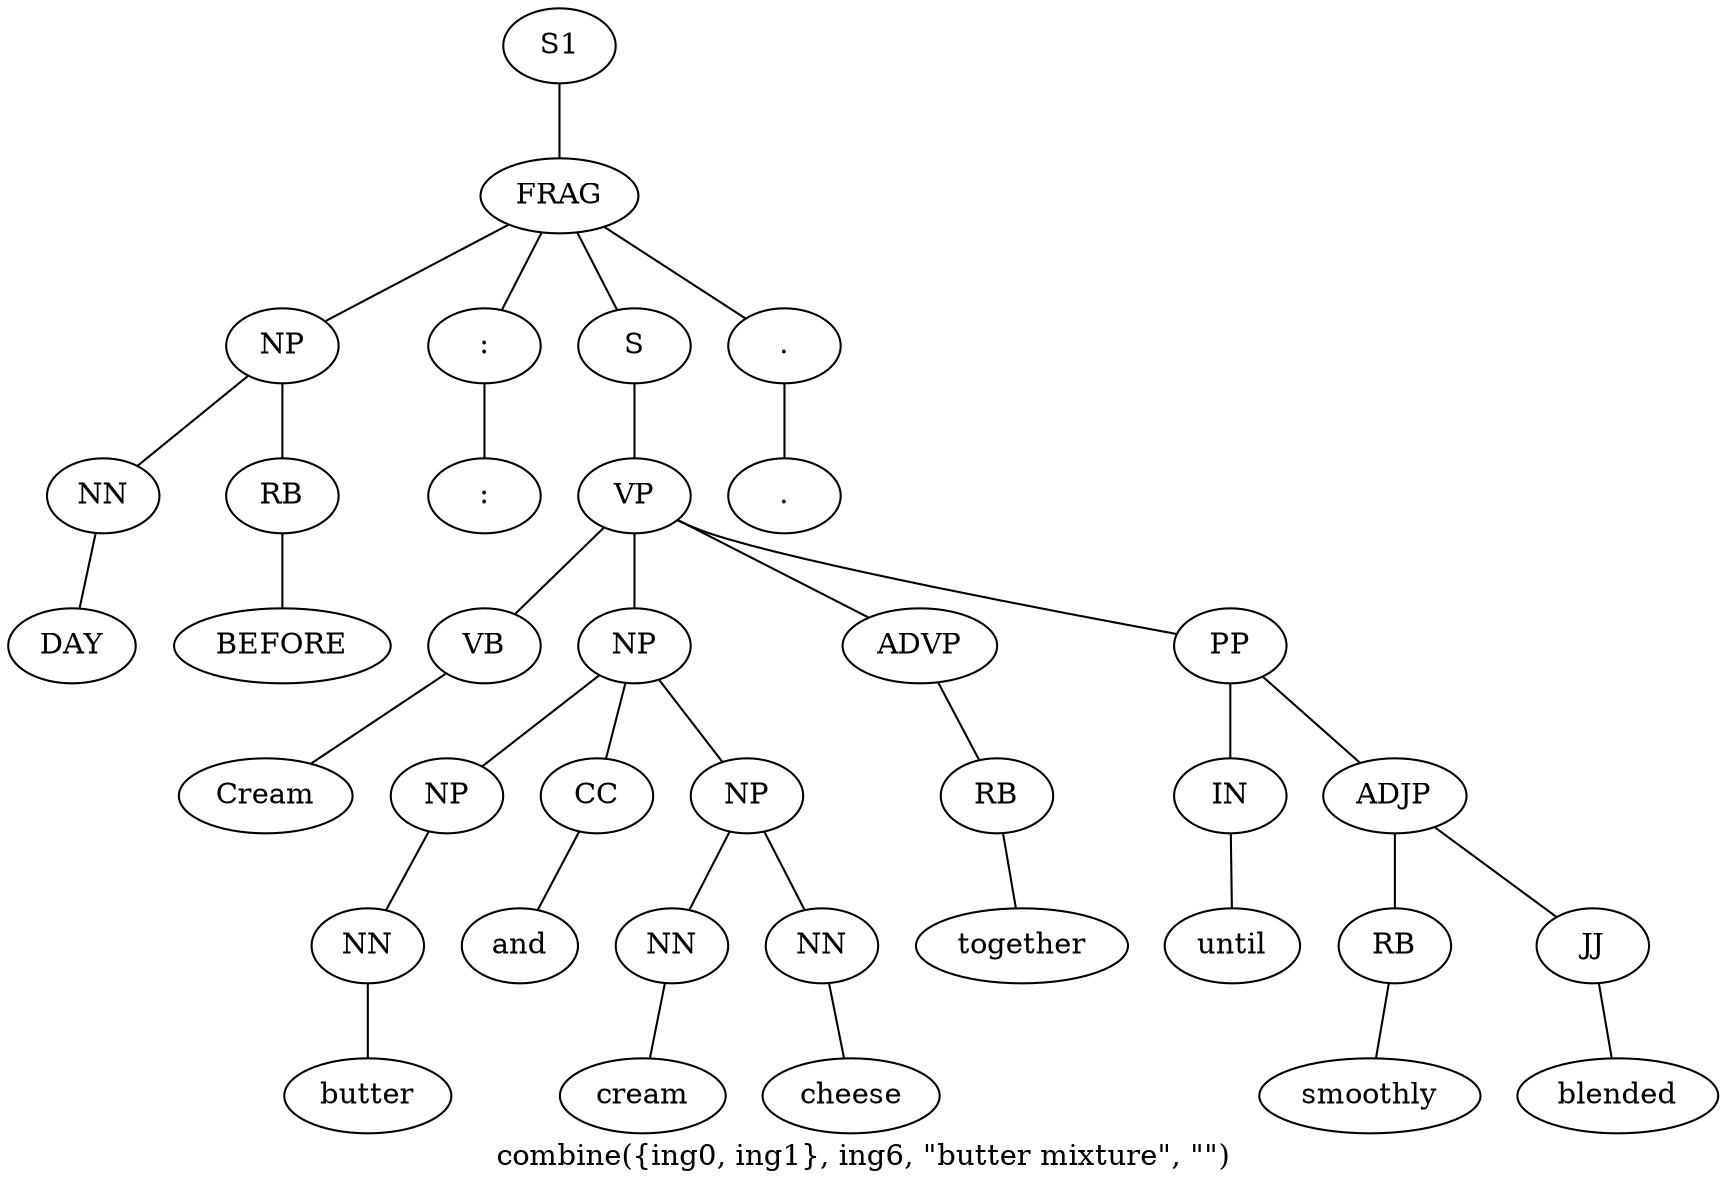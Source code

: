 graph SyntaxGraph {
	label = "combine({ing0, ing1}, ing6, \"butter mixture\", \"\")";
	Node0 [label="S1"];
	Node1 [label="FRAG"];
	Node2 [label="NP"];
	Node3 [label="NN"];
	Node4 [label="DAY"];
	Node5 [label="RB"];
	Node6 [label="BEFORE"];
	Node7 [label=":"];
	Node8 [label=":"];
	Node9 [label="S"];
	Node10 [label="VP"];
	Node11 [label="VB"];
	Node12 [label="Cream"];
	Node13 [label="NP"];
	Node14 [label="NP"];
	Node15 [label="NN"];
	Node16 [label="butter"];
	Node17 [label="CC"];
	Node18 [label="and"];
	Node19 [label="NP"];
	Node20 [label="NN"];
	Node21 [label="cream"];
	Node22 [label="NN"];
	Node23 [label="cheese"];
	Node24 [label="ADVP"];
	Node25 [label="RB"];
	Node26 [label="together"];
	Node27 [label="PP"];
	Node28 [label="IN"];
	Node29 [label="until"];
	Node30 [label="ADJP"];
	Node31 [label="RB"];
	Node32 [label="smoothly"];
	Node33 [label="JJ"];
	Node34 [label="blended"];
	Node35 [label="."];
	Node36 [label="."];

	Node0 -- Node1;
	Node1 -- Node2;
	Node1 -- Node7;
	Node1 -- Node9;
	Node1 -- Node35;
	Node2 -- Node3;
	Node2 -- Node5;
	Node3 -- Node4;
	Node5 -- Node6;
	Node7 -- Node8;
	Node9 -- Node10;
	Node10 -- Node11;
	Node10 -- Node13;
	Node10 -- Node24;
	Node10 -- Node27;
	Node11 -- Node12;
	Node13 -- Node14;
	Node13 -- Node17;
	Node13 -- Node19;
	Node14 -- Node15;
	Node15 -- Node16;
	Node17 -- Node18;
	Node19 -- Node20;
	Node19 -- Node22;
	Node20 -- Node21;
	Node22 -- Node23;
	Node24 -- Node25;
	Node25 -- Node26;
	Node27 -- Node28;
	Node27 -- Node30;
	Node28 -- Node29;
	Node30 -- Node31;
	Node30 -- Node33;
	Node31 -- Node32;
	Node33 -- Node34;
	Node35 -- Node36;
}